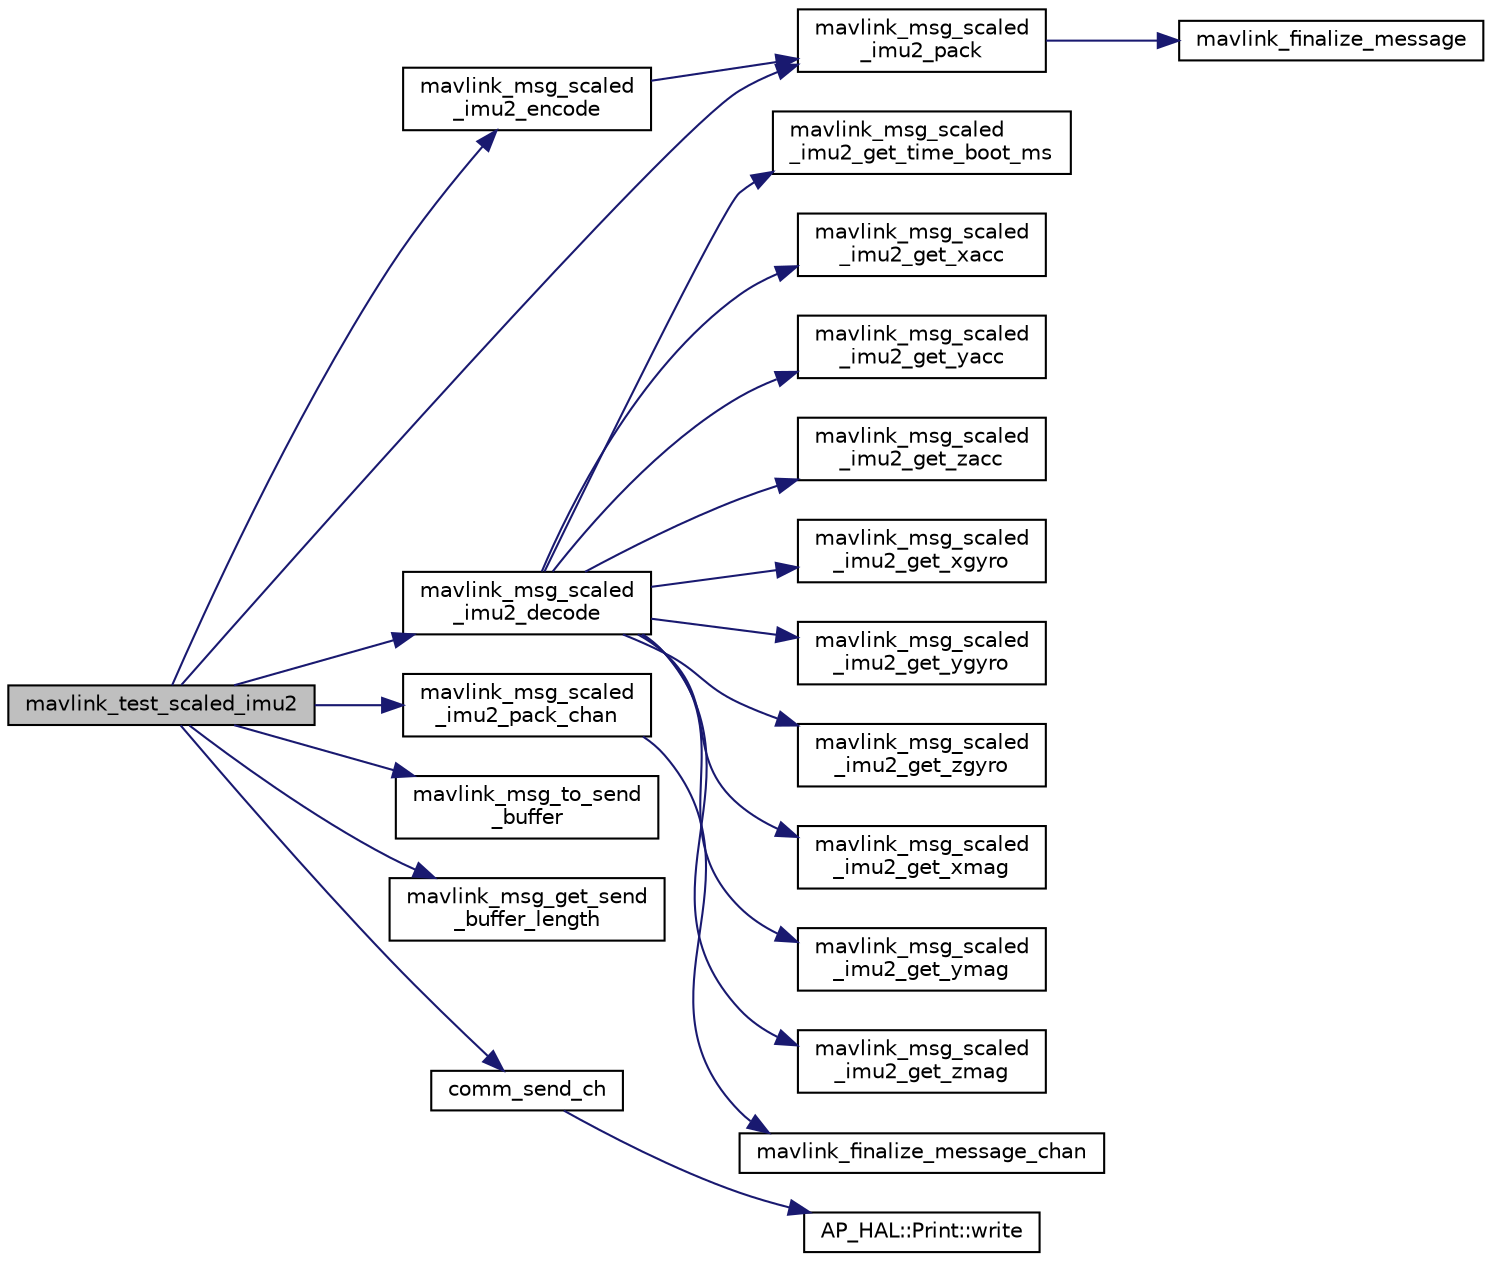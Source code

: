 digraph "mavlink_test_scaled_imu2"
{
 // INTERACTIVE_SVG=YES
  edge [fontname="Helvetica",fontsize="10",labelfontname="Helvetica",labelfontsize="10"];
  node [fontname="Helvetica",fontsize="10",shape=record];
  rankdir="LR";
  Node1 [label="mavlink_test_scaled_imu2",height=0.2,width=0.4,color="black", fillcolor="grey75", style="filled" fontcolor="black"];
  Node1 -> Node2 [color="midnightblue",fontsize="10",style="solid",fontname="Helvetica"];
  Node2 [label="mavlink_msg_scaled\l_imu2_encode",height=0.2,width=0.4,color="black", fillcolor="white", style="filled",URL="$mavlink__msg__scaled__imu2_8h.html#a43b0baa572169b049a112ea8464ed864",tooltip="Encode a scaled_imu2 struct. "];
  Node2 -> Node3 [color="midnightblue",fontsize="10",style="solid",fontname="Helvetica"];
  Node3 [label="mavlink_msg_scaled\l_imu2_pack",height=0.2,width=0.4,color="black", fillcolor="white", style="filled",URL="$mavlink__msg__scaled__imu2_8h.html#a006569130ea26e44bc47f939d1eca4c1",tooltip="Pack a scaled_imu2 message. "];
  Node3 -> Node4 [color="midnightblue",fontsize="10",style="solid",fontname="Helvetica"];
  Node4 [label="mavlink_finalize_message",height=0.2,width=0.4,color="black", fillcolor="white", style="filled",URL="$v0_89_2mavlink__helpers_8h.html#af3bea083c5ec83f5b6570b2bd4a817d0",tooltip="Finalize a MAVLink message with MAVLINK_COMM_0 as default channel. "];
  Node1 -> Node5 [color="midnightblue",fontsize="10",style="solid",fontname="Helvetica"];
  Node5 [label="mavlink_msg_scaled\l_imu2_decode",height=0.2,width=0.4,color="black", fillcolor="white", style="filled",URL="$mavlink__msg__scaled__imu2_8h.html#a8fabd1467861f3d2cb11e9da96419394",tooltip="Decode a scaled_imu2 message into a struct. "];
  Node5 -> Node6 [color="midnightblue",fontsize="10",style="solid",fontname="Helvetica"];
  Node6 [label="mavlink_msg_scaled\l_imu2_get_time_boot_ms",height=0.2,width=0.4,color="black", fillcolor="white", style="filled",URL="$mavlink__msg__scaled__imu2_8h.html#a227ef45b8c5cec8b369d59bc1f9622ab",tooltip="Send a scaled_imu2 message. "];
  Node5 -> Node7 [color="midnightblue",fontsize="10",style="solid",fontname="Helvetica"];
  Node7 [label="mavlink_msg_scaled\l_imu2_get_xacc",height=0.2,width=0.4,color="black", fillcolor="white", style="filled",URL="$mavlink__msg__scaled__imu2_8h.html#a474fa4c098cfdd08f01b8e926fe6c46b",tooltip="Get field xacc from scaled_imu2 message. "];
  Node5 -> Node8 [color="midnightblue",fontsize="10",style="solid",fontname="Helvetica"];
  Node8 [label="mavlink_msg_scaled\l_imu2_get_yacc",height=0.2,width=0.4,color="black", fillcolor="white", style="filled",URL="$mavlink__msg__scaled__imu2_8h.html#ae1861cc779f4f166c39d2141d721d51d",tooltip="Get field yacc from scaled_imu2 message. "];
  Node5 -> Node9 [color="midnightblue",fontsize="10",style="solid",fontname="Helvetica"];
  Node9 [label="mavlink_msg_scaled\l_imu2_get_zacc",height=0.2,width=0.4,color="black", fillcolor="white", style="filled",URL="$mavlink__msg__scaled__imu2_8h.html#a1c78ad86500410119d865929184f81f5",tooltip="Get field zacc from scaled_imu2 message. "];
  Node5 -> Node10 [color="midnightblue",fontsize="10",style="solid",fontname="Helvetica"];
  Node10 [label="mavlink_msg_scaled\l_imu2_get_xgyro",height=0.2,width=0.4,color="black", fillcolor="white", style="filled",URL="$mavlink__msg__scaled__imu2_8h.html#a41132e4f8fce844a786e6e64b4632109",tooltip="Get field xgyro from scaled_imu2 message. "];
  Node5 -> Node11 [color="midnightblue",fontsize="10",style="solid",fontname="Helvetica"];
  Node11 [label="mavlink_msg_scaled\l_imu2_get_ygyro",height=0.2,width=0.4,color="black", fillcolor="white", style="filled",URL="$mavlink__msg__scaled__imu2_8h.html#a53d8b80dbddc8819ae1631911a62ee39",tooltip="Get field ygyro from scaled_imu2 message. "];
  Node5 -> Node12 [color="midnightblue",fontsize="10",style="solid",fontname="Helvetica"];
  Node12 [label="mavlink_msg_scaled\l_imu2_get_zgyro",height=0.2,width=0.4,color="black", fillcolor="white", style="filled",URL="$mavlink__msg__scaled__imu2_8h.html#a6e2b7e30b84c8adc110151ec7bb017e9",tooltip="Get field zgyro from scaled_imu2 message. "];
  Node5 -> Node13 [color="midnightblue",fontsize="10",style="solid",fontname="Helvetica"];
  Node13 [label="mavlink_msg_scaled\l_imu2_get_xmag",height=0.2,width=0.4,color="black", fillcolor="white", style="filled",URL="$mavlink__msg__scaled__imu2_8h.html#a3d52625286ba79c39fa23760bf21f9e1",tooltip="Get field xmag from scaled_imu2 message. "];
  Node5 -> Node14 [color="midnightblue",fontsize="10",style="solid",fontname="Helvetica"];
  Node14 [label="mavlink_msg_scaled\l_imu2_get_ymag",height=0.2,width=0.4,color="black", fillcolor="white", style="filled",URL="$mavlink__msg__scaled__imu2_8h.html#ae4804d0fbcea7d2fded0977e526056f2",tooltip="Get field ymag from scaled_imu2 message. "];
  Node5 -> Node15 [color="midnightblue",fontsize="10",style="solid",fontname="Helvetica"];
  Node15 [label="mavlink_msg_scaled\l_imu2_get_zmag",height=0.2,width=0.4,color="black", fillcolor="white", style="filled",URL="$mavlink__msg__scaled__imu2_8h.html#a01ef316a575d619a33ad1fc0875e040a",tooltip="Get field zmag from scaled_imu2 message. "];
  Node1 -> Node3 [color="midnightblue",fontsize="10",style="solid",fontname="Helvetica"];
  Node1 -> Node16 [color="midnightblue",fontsize="10",style="solid",fontname="Helvetica"];
  Node16 [label="mavlink_msg_scaled\l_imu2_pack_chan",height=0.2,width=0.4,color="black", fillcolor="white", style="filled",URL="$mavlink__msg__scaled__imu2_8h.html#af119d00ecd3703c1ced77e3037500a8b",tooltip="Pack a scaled_imu2 message on a channel. "];
  Node16 -> Node17 [color="midnightblue",fontsize="10",style="solid",fontname="Helvetica"];
  Node17 [label="mavlink_finalize_message_chan",height=0.2,width=0.4,color="black", fillcolor="white", style="filled",URL="$v0_89_2mavlink__helpers_8h.html#aa66131138fc02101dcc73b4b556ab422",tooltip="Finalize a MAVLink message with channel assignment. "];
  Node1 -> Node18 [color="midnightblue",fontsize="10",style="solid",fontname="Helvetica"];
  Node18 [label="mavlink_msg_to_send\l_buffer",height=0.2,width=0.4,color="black", fillcolor="white", style="filled",URL="$v0_89_2mavlink__helpers_8h.html#afea0a9befa84822fd62c2899ea0d849e",tooltip="Pack a message to send it over a serial byte stream. "];
  Node1 -> Node19 [color="midnightblue",fontsize="10",style="solid",fontname="Helvetica"];
  Node19 [label="mavlink_msg_get_send\l_buffer_length",height=0.2,width=0.4,color="black", fillcolor="white", style="filled",URL="$v0_89_2protocol_8h.html#aa86c08f27aabb7a2e12a67f189f590c8",tooltip="Get the required buffer size for this message. "];
  Node1 -> Node20 [color="midnightblue",fontsize="10",style="solid",fontname="Helvetica"];
  Node20 [label="comm_send_ch",height=0.2,width=0.4,color="black", fillcolor="white", style="filled",URL="$GCS__MAVLink_8h.html#ab753873a1ee10adedd0ce246311468f8"];
  Node20 -> Node21 [color="midnightblue",fontsize="10",style="solid",fontname="Helvetica"];
  Node21 [label="AP_HAL::Print::write",height=0.2,width=0.4,color="black", fillcolor="white", style="filled",URL="$classAP__HAL_1_1Print.html#acc65391952a43334f8f5c9bef341f501"];
}
